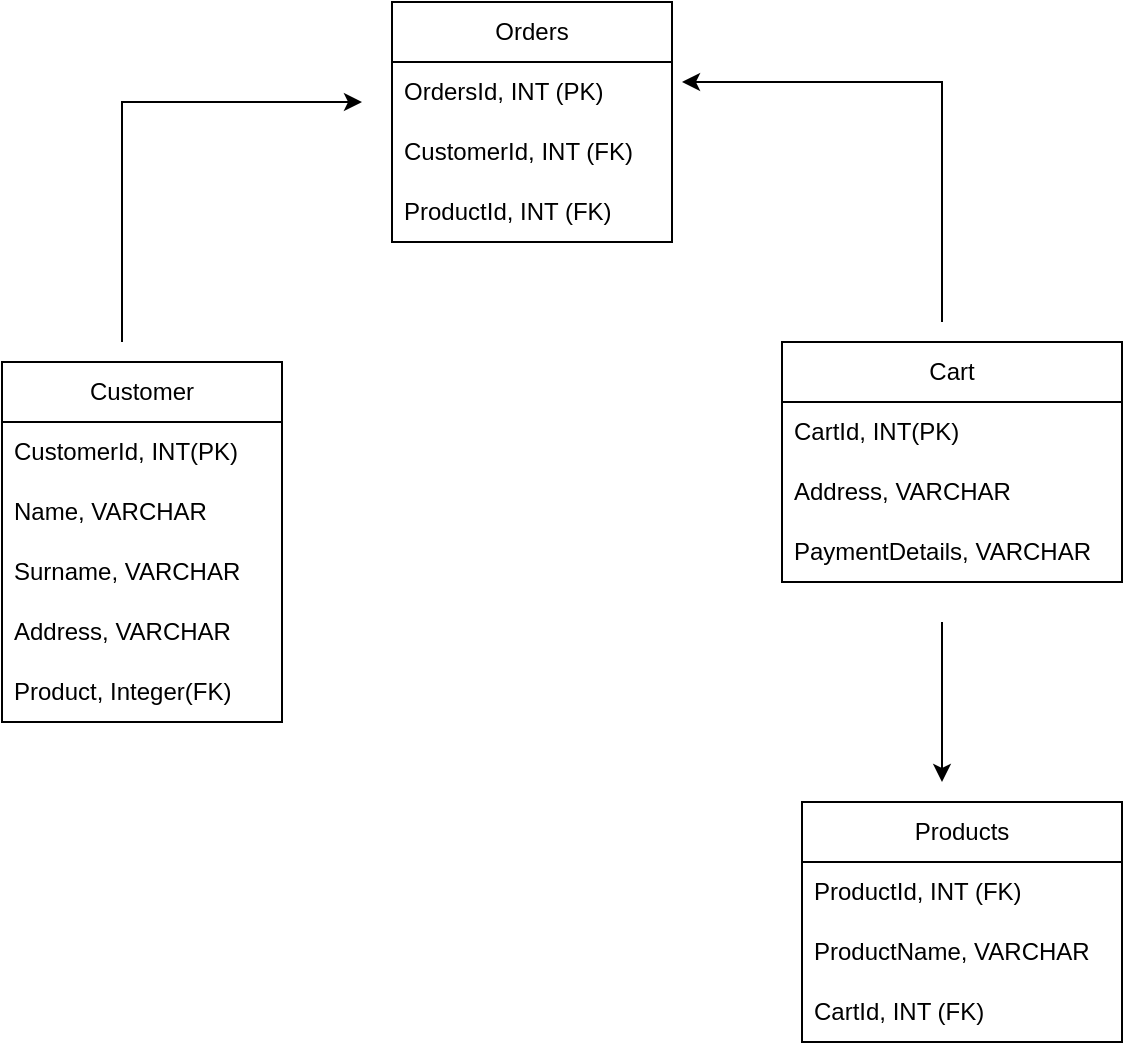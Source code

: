 <mxfile version="24.7.10">
  <diagram name="Page-1" id="5SU1dIOXzaPaZEeYZsXb">
    <mxGraphModel dx="1085" dy="675" grid="1" gridSize="10" guides="1" tooltips="1" connect="1" arrows="1" fold="1" page="1" pageScale="1" pageWidth="850" pageHeight="1100" math="0" shadow="0">
      <root>
        <mxCell id="0" />
        <mxCell id="1" parent="0" />
        <mxCell id="i2LmeMoNnnPicl55wrQM-4" value="Customer" style="swimlane;fontStyle=0;childLayout=stackLayout;horizontal=1;startSize=30;horizontalStack=0;resizeParent=1;resizeParentMax=0;resizeLast=0;collapsible=1;marginBottom=0;whiteSpace=wrap;html=1;" vertex="1" parent="1">
          <mxGeometry x="160" y="230" width="140" height="180" as="geometry" />
        </mxCell>
        <mxCell id="i2LmeMoNnnPicl55wrQM-5" value="CustomerId, INT(PK)" style="text;strokeColor=none;fillColor=none;align=left;verticalAlign=middle;spacingLeft=4;spacingRight=4;overflow=hidden;points=[[0,0.5],[1,0.5]];portConstraint=eastwest;rotatable=0;whiteSpace=wrap;html=1;" vertex="1" parent="i2LmeMoNnnPicl55wrQM-4">
          <mxGeometry y="30" width="140" height="30" as="geometry" />
        </mxCell>
        <mxCell id="i2LmeMoNnnPicl55wrQM-15" value="Name, VARCHAR" style="text;strokeColor=none;fillColor=none;align=left;verticalAlign=middle;spacingLeft=4;spacingRight=4;overflow=hidden;points=[[0,0.5],[1,0.5]];portConstraint=eastwest;rotatable=0;whiteSpace=wrap;html=1;" vertex="1" parent="i2LmeMoNnnPicl55wrQM-4">
          <mxGeometry y="60" width="140" height="30" as="geometry" />
        </mxCell>
        <mxCell id="i2LmeMoNnnPicl55wrQM-16" value="Surname, VARCHAR" style="text;strokeColor=none;fillColor=none;align=left;verticalAlign=middle;spacingLeft=4;spacingRight=4;overflow=hidden;points=[[0,0.5],[1,0.5]];portConstraint=eastwest;rotatable=0;whiteSpace=wrap;html=1;" vertex="1" parent="i2LmeMoNnnPicl55wrQM-4">
          <mxGeometry y="90" width="140" height="30" as="geometry" />
        </mxCell>
        <mxCell id="i2LmeMoNnnPicl55wrQM-17" value="Address, VARCHAR" style="text;strokeColor=none;fillColor=none;align=left;verticalAlign=middle;spacingLeft=4;spacingRight=4;overflow=hidden;points=[[0,0.5],[1,0.5]];portConstraint=eastwest;rotatable=0;whiteSpace=wrap;html=1;" vertex="1" parent="i2LmeMoNnnPicl55wrQM-4">
          <mxGeometry y="120" width="140" height="30" as="geometry" />
        </mxCell>
        <mxCell id="i2LmeMoNnnPicl55wrQM-6" value="Product, Integer(FK)" style="text;strokeColor=none;fillColor=none;align=left;verticalAlign=middle;spacingLeft=4;spacingRight=4;overflow=hidden;points=[[0,0.5],[1,0.5]];portConstraint=eastwest;rotatable=0;whiteSpace=wrap;html=1;" vertex="1" parent="i2LmeMoNnnPicl55wrQM-4">
          <mxGeometry y="150" width="140" height="30" as="geometry" />
        </mxCell>
        <mxCell id="i2LmeMoNnnPicl55wrQM-10" value="Cart" style="swimlane;fontStyle=0;childLayout=stackLayout;horizontal=1;startSize=30;horizontalStack=0;resizeParent=1;resizeParentMax=0;resizeLast=0;collapsible=1;marginBottom=0;whiteSpace=wrap;html=1;" vertex="1" parent="1">
          <mxGeometry x="550" y="220" width="170" height="120" as="geometry" />
        </mxCell>
        <mxCell id="i2LmeMoNnnPicl55wrQM-11" value="CartId, INT(PK)" style="text;strokeColor=none;fillColor=none;align=left;verticalAlign=middle;spacingLeft=4;spacingRight=4;overflow=hidden;points=[[0,0.5],[1,0.5]];portConstraint=eastwest;rotatable=0;whiteSpace=wrap;html=1;" vertex="1" parent="i2LmeMoNnnPicl55wrQM-10">
          <mxGeometry y="30" width="170" height="30" as="geometry" />
        </mxCell>
        <mxCell id="i2LmeMoNnnPicl55wrQM-27" value="Address, VARCHAR" style="text;strokeColor=none;fillColor=none;align=left;verticalAlign=middle;spacingLeft=4;spacingRight=4;overflow=hidden;points=[[0,0.5],[1,0.5]];portConstraint=eastwest;rotatable=0;whiteSpace=wrap;html=1;" vertex="1" parent="i2LmeMoNnnPicl55wrQM-10">
          <mxGeometry y="60" width="170" height="30" as="geometry" />
        </mxCell>
        <mxCell id="i2LmeMoNnnPicl55wrQM-29" value="PaymentDetails, VARCHAR" style="text;strokeColor=none;fillColor=none;align=left;verticalAlign=middle;spacingLeft=4;spacingRight=4;overflow=hidden;points=[[0,0.5],[1,0.5]];portConstraint=eastwest;rotatable=0;whiteSpace=wrap;html=1;" vertex="1" parent="i2LmeMoNnnPicl55wrQM-10">
          <mxGeometry y="90" width="170" height="30" as="geometry" />
        </mxCell>
        <mxCell id="i2LmeMoNnnPicl55wrQM-32" value="" style="endArrow=classic;html=1;rounded=0;" edge="1" parent="i2LmeMoNnnPicl55wrQM-10">
          <mxGeometry width="50" height="50" relative="1" as="geometry">
            <mxPoint x="80" y="140" as="sourcePoint" />
            <mxPoint x="80" y="220" as="targetPoint" />
          </mxGeometry>
        </mxCell>
        <mxCell id="i2LmeMoNnnPicl55wrQM-18" value="Orders" style="swimlane;fontStyle=0;childLayout=stackLayout;horizontal=1;startSize=30;horizontalStack=0;resizeParent=1;resizeParentMax=0;resizeLast=0;collapsible=1;marginBottom=0;whiteSpace=wrap;html=1;" vertex="1" parent="1">
          <mxGeometry x="355" y="50" width="140" height="120" as="geometry" />
        </mxCell>
        <mxCell id="i2LmeMoNnnPicl55wrQM-19" value="OrdersId, INT (PK)" style="text;strokeColor=none;fillColor=none;align=left;verticalAlign=middle;spacingLeft=4;spacingRight=4;overflow=hidden;points=[[0,0.5],[1,0.5]];portConstraint=eastwest;rotatable=0;whiteSpace=wrap;html=1;" vertex="1" parent="i2LmeMoNnnPicl55wrQM-18">
          <mxGeometry y="30" width="140" height="30" as="geometry" />
        </mxCell>
        <mxCell id="i2LmeMoNnnPicl55wrQM-20" value="CustomerId, INT (FK)" style="text;strokeColor=none;fillColor=none;align=left;verticalAlign=middle;spacingLeft=4;spacingRight=4;overflow=hidden;points=[[0,0.5],[1,0.5]];portConstraint=eastwest;rotatable=0;whiteSpace=wrap;html=1;" vertex="1" parent="i2LmeMoNnnPicl55wrQM-18">
          <mxGeometry y="60" width="140" height="30" as="geometry" />
        </mxCell>
        <mxCell id="i2LmeMoNnnPicl55wrQM-21" value="ProductId, INT (FK)" style="text;strokeColor=none;fillColor=none;align=left;verticalAlign=middle;spacingLeft=4;spacingRight=4;overflow=hidden;points=[[0,0.5],[1,0.5]];portConstraint=eastwest;rotatable=0;whiteSpace=wrap;html=1;" vertex="1" parent="i2LmeMoNnnPicl55wrQM-18">
          <mxGeometry y="90" width="140" height="30" as="geometry" />
        </mxCell>
        <mxCell id="i2LmeMoNnnPicl55wrQM-22" value="Products" style="swimlane;fontStyle=0;childLayout=stackLayout;horizontal=1;startSize=30;horizontalStack=0;resizeParent=1;resizeParentMax=0;resizeLast=0;collapsible=1;marginBottom=0;whiteSpace=wrap;html=1;" vertex="1" parent="1">
          <mxGeometry x="560" y="450" width="160" height="120" as="geometry" />
        </mxCell>
        <mxCell id="i2LmeMoNnnPicl55wrQM-23" value="ProductId, INT (FK)" style="text;strokeColor=none;fillColor=none;align=left;verticalAlign=middle;spacingLeft=4;spacingRight=4;overflow=hidden;points=[[0,0.5],[1,0.5]];portConstraint=eastwest;rotatable=0;whiteSpace=wrap;html=1;" vertex="1" parent="i2LmeMoNnnPicl55wrQM-22">
          <mxGeometry y="30" width="160" height="30" as="geometry" />
        </mxCell>
        <mxCell id="i2LmeMoNnnPicl55wrQM-24" value="ProductName, VARCHAR" style="text;strokeColor=none;fillColor=none;align=left;verticalAlign=middle;spacingLeft=4;spacingRight=4;overflow=hidden;points=[[0,0.5],[1,0.5]];portConstraint=eastwest;rotatable=0;whiteSpace=wrap;html=1;" vertex="1" parent="i2LmeMoNnnPicl55wrQM-22">
          <mxGeometry y="60" width="160" height="30" as="geometry" />
        </mxCell>
        <mxCell id="i2LmeMoNnnPicl55wrQM-25" value="CartId, INT (FK)" style="text;strokeColor=none;fillColor=none;align=left;verticalAlign=middle;spacingLeft=4;spacingRight=4;overflow=hidden;points=[[0,0.5],[1,0.5]];portConstraint=eastwest;rotatable=0;whiteSpace=wrap;html=1;" vertex="1" parent="i2LmeMoNnnPicl55wrQM-22">
          <mxGeometry y="90" width="160" height="30" as="geometry" />
        </mxCell>
        <mxCell id="i2LmeMoNnnPicl55wrQM-30" value="" style="endArrow=classic;html=1;rounded=0;" edge="1" parent="1">
          <mxGeometry width="50" height="50" relative="1" as="geometry">
            <mxPoint x="220" y="220" as="sourcePoint" />
            <mxPoint x="340" y="100" as="targetPoint" />
            <Array as="points">
              <mxPoint x="220" y="100" />
            </Array>
          </mxGeometry>
        </mxCell>
        <mxCell id="i2LmeMoNnnPicl55wrQM-31" value="" style="endArrow=classic;html=1;rounded=0;" edge="1" parent="1">
          <mxGeometry width="50" height="50" relative="1" as="geometry">
            <mxPoint x="630" y="210" as="sourcePoint" />
            <mxPoint x="500" y="90" as="targetPoint" />
            <Array as="points">
              <mxPoint x="630" y="90" />
            </Array>
          </mxGeometry>
        </mxCell>
      </root>
    </mxGraphModel>
  </diagram>
</mxfile>

